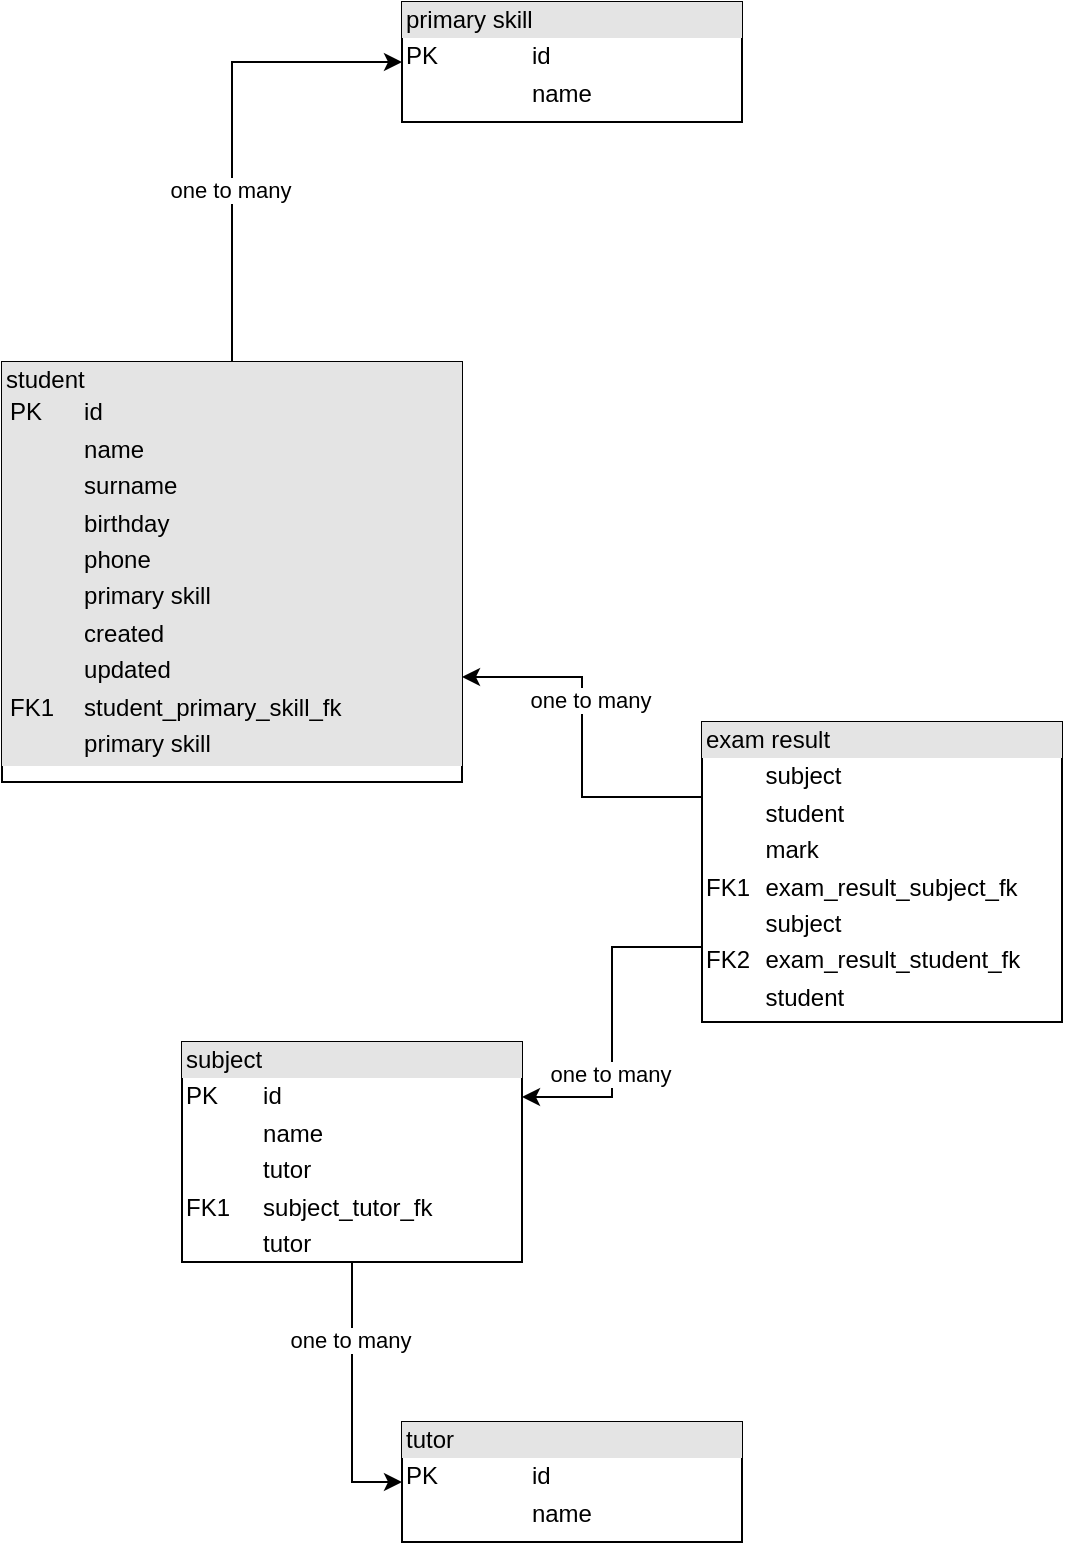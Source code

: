 <mxfile version="13.10.4" type="device"><diagram id="qK3Mz7PqPZuqQadMsnym" name="Page-1"><mxGraphModel dx="657" dy="1120" grid="1" gridSize="10" guides="1" tooltips="1" connect="1" arrows="1" fold="1" page="1" pageScale="1" pageWidth="827" pageHeight="1169" math="0" shadow="0"><root><mxCell id="0"/><mxCell id="1" parent="0"/><mxCell id="iOsZ5UYE7Abm4MDSmFMt-4" style="edgeStyle=orthogonalEdgeStyle;rounded=0;orthogonalLoop=1;jettySize=auto;html=1;exitX=0.5;exitY=0;exitDx=0;exitDy=0;entryX=0;entryY=0.5;entryDx=0;entryDy=0;" edge="1" parent="1" source="iOsZ5UYE7Abm4MDSmFMt-1" target="iOsZ5UYE7Abm4MDSmFMt-2"><mxGeometry relative="1" as="geometry"/></mxCell><mxCell id="iOsZ5UYE7Abm4MDSmFMt-8" value="one to many" style="edgeLabel;html=1;align=center;verticalAlign=middle;resizable=0;points=[];" vertex="1" connectable="0" parent="iOsZ5UYE7Abm4MDSmFMt-4"><mxGeometry x="-0.268" y="1" relative="1" as="geometry"><mxPoint as="offset"/></mxGeometry></mxCell><mxCell id="iOsZ5UYE7Abm4MDSmFMt-1" value="&lt;div style=&quot;box-sizing: border-box ; width: 100% ; background: #e4e4e4 ; padding: 2px&quot;&gt;student&lt;table cellpadding=&quot;2&quot; cellspacing=&quot;0&quot; style=&quot;font-size: 1em ; width: 100%&quot;&gt;&lt;tbody&gt;&lt;tr&gt;&lt;td&gt;PK&lt;/td&gt;&lt;td&gt;id&lt;br&gt;&lt;/td&gt;&lt;/tr&gt;&lt;tr&gt;&lt;td&gt;&lt;br&gt;&lt;/td&gt;&lt;td&gt;name&lt;/td&gt;&lt;/tr&gt;&lt;tr&gt;&lt;td&gt;&lt;br&gt;&lt;/td&gt;&lt;td&gt;surname&lt;/td&gt;&lt;/tr&gt;&lt;tr&gt;&lt;td&gt;&lt;br&gt;&lt;/td&gt;&lt;td&gt;birthday&lt;/td&gt;&lt;/tr&gt;&lt;tr&gt;&lt;td&gt;&lt;br&gt;&lt;/td&gt;&lt;td&gt;phone&lt;/td&gt;&lt;/tr&gt;&lt;tr&gt;&lt;td&gt;&lt;br&gt;&lt;/td&gt;&lt;td&gt;primary skill&lt;/td&gt;&lt;/tr&gt;&lt;tr&gt;&lt;td&gt;&lt;br&gt;&lt;/td&gt;&lt;td&gt;created&lt;/td&gt;&lt;/tr&gt;&lt;tr&gt;&lt;td&gt;&lt;br&gt;&lt;/td&gt;&lt;td&gt;updated&lt;/td&gt;&lt;/tr&gt;&lt;tr&gt;&lt;td&gt;FK1&lt;/td&gt;&lt;td&gt;student_primary_skill_fk&lt;/td&gt;&lt;/tr&gt;&lt;tr&gt;&lt;td&gt;&lt;/td&gt;&lt;td&gt;primary skill&lt;br&gt;&lt;/td&gt;&lt;/tr&gt;&lt;/tbody&gt;&lt;/table&gt;&lt;/div&gt;" style="verticalAlign=top;align=left;overflow=fill;html=1;" vertex="1" parent="1"><mxGeometry x="30" y="210" width="230" height="210" as="geometry"/></mxCell><mxCell id="iOsZ5UYE7Abm4MDSmFMt-2" value="&lt;div style=&quot;box-sizing: border-box ; width: 100% ; background: #e4e4e4 ; padding: 2px&quot;&gt;primary skill&lt;/div&gt;&lt;table style=&quot;width: 100% ; font-size: 1em&quot; cellpadding=&quot;2&quot; cellspacing=&quot;0&quot;&gt;&lt;tbody&gt;&lt;tr&gt;&lt;td&gt;PK&lt;/td&gt;&lt;td&gt;id&lt;/td&gt;&lt;/tr&gt;&lt;tr&gt;&lt;td&gt;&lt;br&gt;&lt;/td&gt;&lt;td&gt;name&lt;/td&gt;&lt;/tr&gt;&lt;/tbody&gt;&lt;/table&gt;" style="verticalAlign=top;align=left;overflow=fill;html=1;" vertex="1" parent="1"><mxGeometry x="230" y="30" width="170" height="60" as="geometry"/></mxCell><mxCell id="iOsZ5UYE7Abm4MDSmFMt-7" style="edgeStyle=orthogonalEdgeStyle;rounded=0;orthogonalLoop=1;jettySize=auto;html=1;exitX=0.5;exitY=1;exitDx=0;exitDy=0;entryX=0;entryY=0.5;entryDx=0;entryDy=0;" edge="1" parent="1" source="iOsZ5UYE7Abm4MDSmFMt-5" target="iOsZ5UYE7Abm4MDSmFMt-6"><mxGeometry relative="1" as="geometry"/></mxCell><mxCell id="iOsZ5UYE7Abm4MDSmFMt-9" value="one to many" style="edgeLabel;html=1;align=center;verticalAlign=middle;resizable=0;points=[];" vertex="1" connectable="0" parent="iOsZ5UYE7Abm4MDSmFMt-7"><mxGeometry x="-0.422" y="-1" relative="1" as="geometry"><mxPoint as="offset"/></mxGeometry></mxCell><mxCell id="iOsZ5UYE7Abm4MDSmFMt-5" value="&lt;div style=&quot;box-sizing: border-box ; width: 100% ; background: #e4e4e4 ; padding: 2px&quot;&gt;subject&lt;/div&gt;&lt;table style=&quot;width: 100% ; font-size: 1em&quot; cellpadding=&quot;2&quot; cellspacing=&quot;0&quot;&gt;&lt;tbody&gt;&lt;tr&gt;&lt;td&gt;PK&lt;/td&gt;&lt;td&gt;id&lt;/td&gt;&lt;/tr&gt;&lt;tr&gt;&lt;td&gt;&lt;br&gt;&lt;/td&gt;&lt;td&gt;name&lt;/td&gt;&lt;/tr&gt;&lt;tr&gt;&lt;td&gt;&lt;br&gt;&lt;/td&gt;&lt;td&gt;tutor&lt;/td&gt;&lt;/tr&gt;&lt;tr&gt;&lt;td&gt;FK1&lt;/td&gt;&lt;td&gt;subject_tutor_fk&lt;/td&gt;&lt;/tr&gt;&lt;tr&gt;&lt;td&gt;&lt;/td&gt;&lt;td&gt;tutor&lt;/td&gt;&lt;/tr&gt;&lt;/tbody&gt;&lt;/table&gt;" style="verticalAlign=top;align=left;overflow=fill;html=1;" vertex="1" parent="1"><mxGeometry x="120" y="550" width="170" height="110" as="geometry"/></mxCell><mxCell id="iOsZ5UYE7Abm4MDSmFMt-6" value="&lt;div style=&quot;box-sizing: border-box ; width: 100% ; background: #e4e4e4 ; padding: 2px&quot;&gt;tutor&lt;/div&gt;&lt;table style=&quot;width: 100% ; font-size: 1em&quot; cellpadding=&quot;2&quot; cellspacing=&quot;0&quot;&gt;&lt;tbody&gt;&lt;tr&gt;&lt;td&gt;PK&lt;/td&gt;&lt;td&gt;id&lt;/td&gt;&lt;/tr&gt;&lt;tr&gt;&lt;td&gt;&lt;br&gt;&lt;/td&gt;&lt;td&gt;name&lt;/td&gt;&lt;/tr&gt;&lt;/tbody&gt;&lt;/table&gt;" style="verticalAlign=top;align=left;overflow=fill;html=1;" vertex="1" parent="1"><mxGeometry x="230" y="740" width="170" height="60" as="geometry"/></mxCell><mxCell id="iOsZ5UYE7Abm4MDSmFMt-11" style="edgeStyle=orthogonalEdgeStyle;rounded=0;orthogonalLoop=1;jettySize=auto;html=1;exitX=0;exitY=0.25;exitDx=0;exitDy=0;entryX=1;entryY=0.75;entryDx=0;entryDy=0;" edge="1" parent="1" source="iOsZ5UYE7Abm4MDSmFMt-10" target="iOsZ5UYE7Abm4MDSmFMt-1"><mxGeometry relative="1" as="geometry"/></mxCell><mxCell id="iOsZ5UYE7Abm4MDSmFMt-13" value="one to many" style="edgeLabel;html=1;align=center;verticalAlign=middle;resizable=0;points=[];" vertex="1" connectable="0" parent="iOsZ5UYE7Abm4MDSmFMt-11"><mxGeometry x="0.217" y="-4" relative="1" as="geometry"><mxPoint y="1" as="offset"/></mxGeometry></mxCell><mxCell id="iOsZ5UYE7Abm4MDSmFMt-12" style="edgeStyle=orthogonalEdgeStyle;rounded=0;orthogonalLoop=1;jettySize=auto;html=1;exitX=0;exitY=0.75;exitDx=0;exitDy=0;entryX=1;entryY=0.25;entryDx=0;entryDy=0;" edge="1" parent="1" source="iOsZ5UYE7Abm4MDSmFMt-10" target="iOsZ5UYE7Abm4MDSmFMt-5"><mxGeometry relative="1" as="geometry"/></mxCell><mxCell id="iOsZ5UYE7Abm4MDSmFMt-14" value="one to many" style="edgeLabel;html=1;align=center;verticalAlign=middle;resizable=0;points=[];" vertex="1" connectable="0" parent="iOsZ5UYE7Abm4MDSmFMt-12"><mxGeometry x="0.303" y="-1" relative="1" as="geometry"><mxPoint y="1" as="offset"/></mxGeometry></mxCell><mxCell id="iOsZ5UYE7Abm4MDSmFMt-10" value="&lt;div style=&quot;box-sizing: border-box ; width: 100% ; background: #e4e4e4 ; padding: 2px&quot;&gt;exam result&lt;/div&gt;&lt;table style=&quot;width: 100% ; font-size: 1em&quot; cellpadding=&quot;2&quot; cellspacing=&quot;0&quot;&gt;&lt;tbody&gt;&lt;tr&gt;&lt;td&gt;&lt;br&gt;&lt;/td&gt;&lt;td&gt;subject&lt;/td&gt;&lt;/tr&gt;&lt;tr&gt;&lt;td&gt;&lt;br&gt;&lt;/td&gt;&lt;td&gt;student&lt;/td&gt;&lt;/tr&gt;&lt;tr&gt;&lt;td&gt;&lt;br&gt;&lt;/td&gt;&lt;td&gt;mark&lt;/td&gt;&lt;/tr&gt;&lt;tr&gt;&lt;td&gt;FK1&lt;/td&gt;&lt;td&gt;exam_result_subject_fk&lt;/td&gt;&lt;/tr&gt;&lt;tr&gt;&lt;td&gt;&lt;/td&gt;&lt;td&gt;subject&lt;/td&gt;&lt;/tr&gt;&lt;tr&gt;&lt;td&gt;FK2&lt;/td&gt;&lt;td&gt;exam_result_student_fk&lt;/td&gt;&lt;/tr&gt;&lt;tr&gt;&lt;td&gt;&lt;br&gt;&lt;/td&gt;&lt;td&gt;student&lt;/td&gt;&lt;/tr&gt;&lt;/tbody&gt;&lt;/table&gt;" style="verticalAlign=top;align=left;overflow=fill;html=1;" vertex="1" parent="1"><mxGeometry x="380" y="390" width="180" height="150" as="geometry"/></mxCell></root></mxGraphModel></diagram></mxfile>